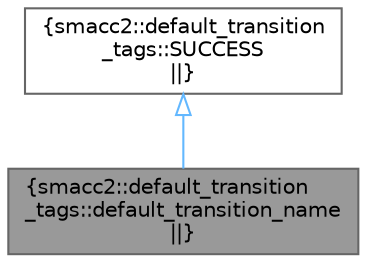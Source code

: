 digraph "smacc2::default_transition_tags::default_transition_name"
{
 // LATEX_PDF_SIZE
  bgcolor="transparent";
  edge [fontname=Helvetica,fontsize=10,labelfontname=Helvetica,labelfontsize=10];
  node [fontname=Helvetica,fontsize=10,shape=box,height=0.2,width=0.4];
  Node1 [label="{smacc2::default_transition\l_tags::default_transition_name\n||}",height=0.2,width=0.4,color="gray40", fillcolor="grey60", style="filled", fontcolor="black",tooltip=" "];
  Node2 -> Node1 [dir="back",color="steelblue1",style="solid",arrowtail="onormal"];
  Node2 [label="{smacc2::default_transition\l_tags::SUCCESS\n||}",height=0.2,width=0.4,color="gray40", fillcolor="white", style="filled",URL="$structsmacc2_1_1default__transition__tags_1_1SUCCESS.html",tooltip=" "];
}
